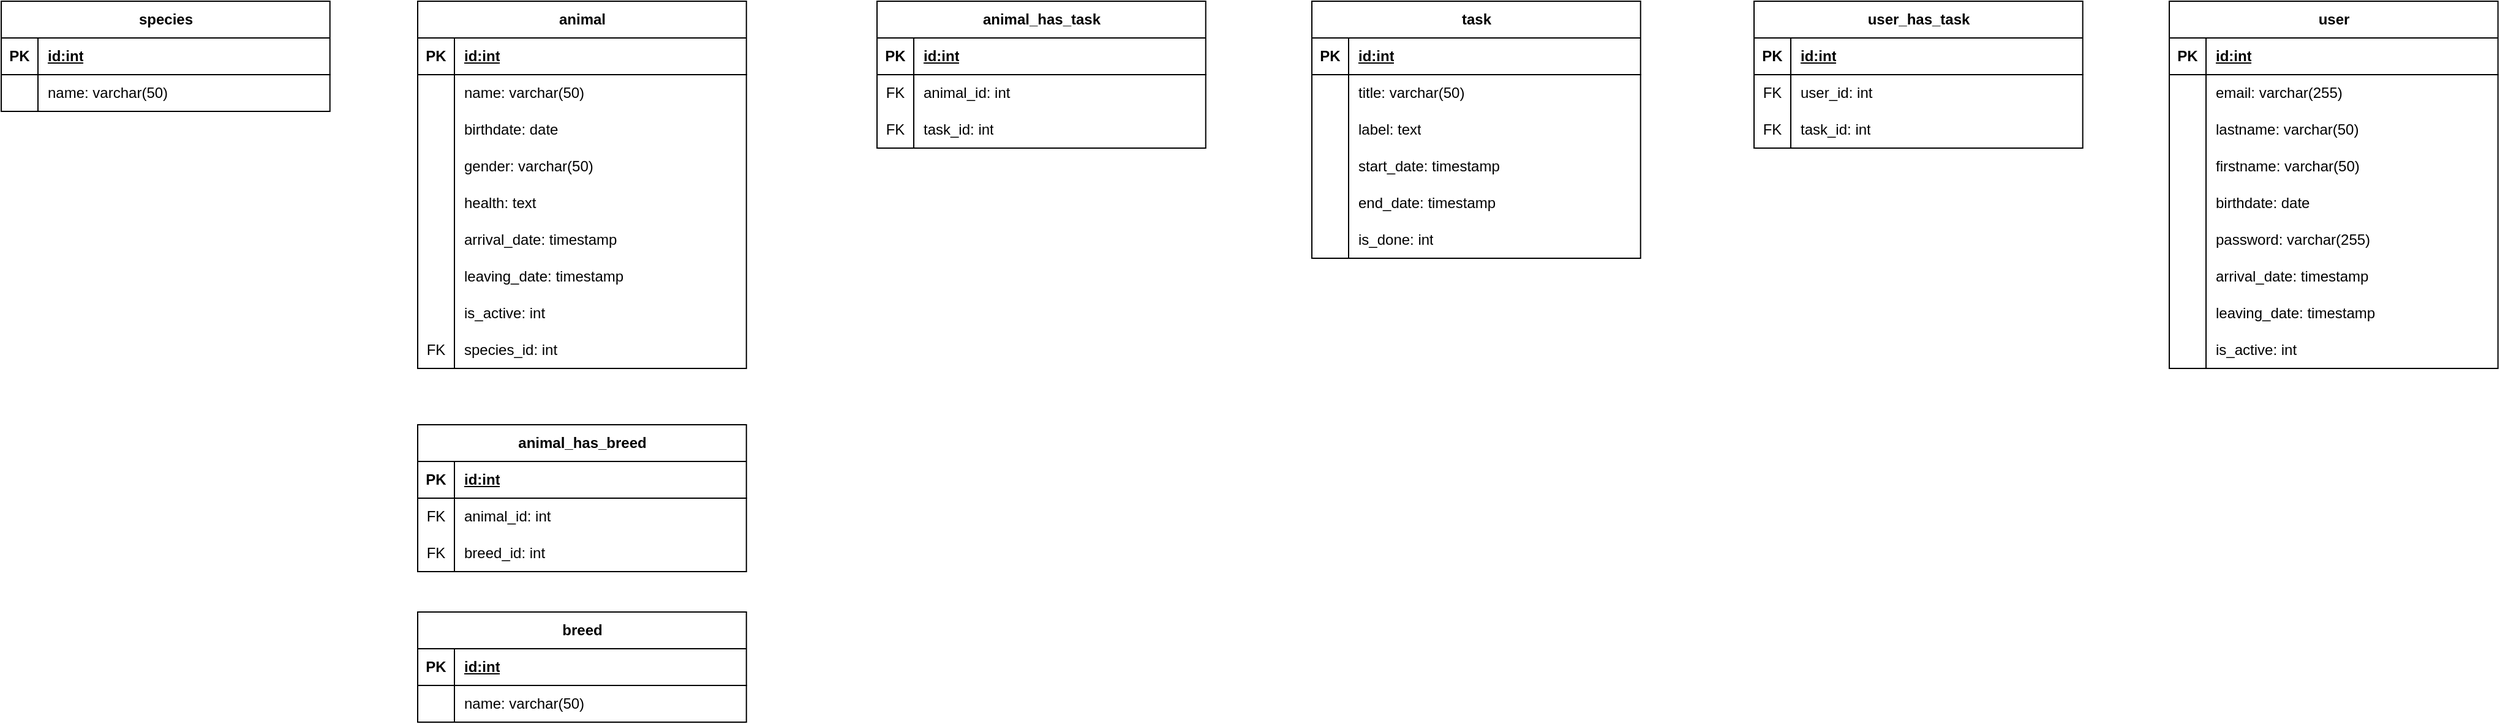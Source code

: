 <mxfile version="24.8.6">
  <diagram name="Page-1" id="ynjFzioB9sbgWigCWngJ">
    <mxGraphModel dx="1900" dy="746" grid="0" gridSize="10" guides="1" tooltips="1" connect="1" arrows="1" fold="1" page="0" pageScale="1" pageWidth="827" pageHeight="1169" background="#ffffff" math="0" shadow="0">
      <root>
        <mxCell id="0" />
        <mxCell id="1" parent="0" />
        <mxCell id="4C0OOVaGoJYogmDqNnLf-41" value="animal" style="shape=table;startSize=30;container=1;collapsible=1;childLayout=tableLayout;fixedRows=1;rowLines=0;fontStyle=1;align=center;resizeLast=1;html=1;" vertex="1" parent="1">
          <mxGeometry x="307" y="56" width="268.357" height="300" as="geometry" />
        </mxCell>
        <mxCell id="4C0OOVaGoJYogmDqNnLf-42" value="" style="shape=tableRow;horizontal=0;startSize=0;swimlaneHead=0;swimlaneBody=0;fillColor=none;collapsible=0;dropTarget=0;points=[[0,0.5],[1,0.5]];portConstraint=eastwest;top=0;left=0;right=0;bottom=1;" vertex="1" parent="4C0OOVaGoJYogmDqNnLf-41">
          <mxGeometry y="30" width="268.357" height="30" as="geometry" />
        </mxCell>
        <mxCell id="4C0OOVaGoJYogmDqNnLf-43" value="PK" style="shape=partialRectangle;connectable=0;fillColor=none;top=0;left=0;bottom=0;right=0;fontStyle=1;overflow=hidden;whiteSpace=wrap;html=1;" vertex="1" parent="4C0OOVaGoJYogmDqNnLf-42">
          <mxGeometry width="30" height="30" as="geometry">
            <mxRectangle width="30" height="30" as="alternateBounds" />
          </mxGeometry>
        </mxCell>
        <mxCell id="4C0OOVaGoJYogmDqNnLf-44" value="id:int" style="shape=partialRectangle;connectable=0;fillColor=none;top=0;left=0;bottom=0;right=0;align=left;spacingLeft=6;fontStyle=5;overflow=hidden;whiteSpace=wrap;html=1;" vertex="1" parent="4C0OOVaGoJYogmDqNnLf-42">
          <mxGeometry x="30" width="238.357" height="30" as="geometry">
            <mxRectangle width="238.357" height="30" as="alternateBounds" />
          </mxGeometry>
        </mxCell>
        <mxCell id="4C0OOVaGoJYogmDqNnLf-45" value="" style="shape=tableRow;horizontal=0;startSize=0;swimlaneHead=0;swimlaneBody=0;fillColor=none;collapsible=0;dropTarget=0;points=[[0,0.5],[1,0.5]];portConstraint=eastwest;top=0;left=0;right=0;bottom=0;" vertex="1" parent="4C0OOVaGoJYogmDqNnLf-41">
          <mxGeometry y="60" width="268.357" height="30" as="geometry" />
        </mxCell>
        <mxCell id="4C0OOVaGoJYogmDqNnLf-46" value="" style="shape=partialRectangle;connectable=0;fillColor=none;top=0;left=0;bottom=0;right=0;editable=1;overflow=hidden;whiteSpace=wrap;html=1;" vertex="1" parent="4C0OOVaGoJYogmDqNnLf-45">
          <mxGeometry width="30" height="30" as="geometry">
            <mxRectangle width="30" height="30" as="alternateBounds" />
          </mxGeometry>
        </mxCell>
        <mxCell id="4C0OOVaGoJYogmDqNnLf-47" value="name: varchar(50)" style="shape=partialRectangle;connectable=0;fillColor=none;top=0;left=0;bottom=0;right=0;align=left;spacingLeft=6;overflow=hidden;whiteSpace=wrap;html=1;" vertex="1" parent="4C0OOVaGoJYogmDqNnLf-45">
          <mxGeometry x="30" width="238.357" height="30" as="geometry">
            <mxRectangle width="238.357" height="30" as="alternateBounds" />
          </mxGeometry>
        </mxCell>
        <mxCell id="4C0OOVaGoJYogmDqNnLf-48" value="" style="shape=tableRow;horizontal=0;startSize=0;swimlaneHead=0;swimlaneBody=0;fillColor=none;collapsible=0;dropTarget=0;points=[[0,0.5],[1,0.5]];portConstraint=eastwest;top=0;left=0;right=0;bottom=0;" vertex="1" parent="4C0OOVaGoJYogmDqNnLf-41">
          <mxGeometry y="90" width="268.357" height="30" as="geometry" />
        </mxCell>
        <mxCell id="4C0OOVaGoJYogmDqNnLf-49" value="" style="shape=partialRectangle;connectable=0;fillColor=none;top=0;left=0;bottom=0;right=0;editable=1;overflow=hidden;whiteSpace=wrap;html=1;" vertex="1" parent="4C0OOVaGoJYogmDqNnLf-48">
          <mxGeometry width="30" height="30" as="geometry">
            <mxRectangle width="30" height="30" as="alternateBounds" />
          </mxGeometry>
        </mxCell>
        <mxCell id="4C0OOVaGoJYogmDqNnLf-50" value="birthdate: date" style="shape=partialRectangle;connectable=0;fillColor=none;top=0;left=0;bottom=0;right=0;align=left;spacingLeft=6;overflow=hidden;whiteSpace=wrap;html=1;" vertex="1" parent="4C0OOVaGoJYogmDqNnLf-48">
          <mxGeometry x="30" width="238.357" height="30" as="geometry">
            <mxRectangle width="238.357" height="30" as="alternateBounds" />
          </mxGeometry>
        </mxCell>
        <mxCell id="4C0OOVaGoJYogmDqNnLf-51" value="" style="shape=tableRow;horizontal=0;startSize=0;swimlaneHead=0;swimlaneBody=0;fillColor=none;collapsible=0;dropTarget=0;points=[[0,0.5],[1,0.5]];portConstraint=eastwest;top=0;left=0;right=0;bottom=0;" vertex="1" parent="4C0OOVaGoJYogmDqNnLf-41">
          <mxGeometry y="120" width="268.357" height="30" as="geometry" />
        </mxCell>
        <mxCell id="4C0OOVaGoJYogmDqNnLf-52" value="" style="shape=partialRectangle;connectable=0;fillColor=none;top=0;left=0;bottom=0;right=0;editable=1;overflow=hidden;whiteSpace=wrap;html=1;" vertex="1" parent="4C0OOVaGoJYogmDqNnLf-51">
          <mxGeometry width="30" height="30" as="geometry">
            <mxRectangle width="30" height="30" as="alternateBounds" />
          </mxGeometry>
        </mxCell>
        <mxCell id="4C0OOVaGoJYogmDqNnLf-53" value="gender: varchar(50)" style="shape=partialRectangle;connectable=0;fillColor=none;top=0;left=0;bottom=0;right=0;align=left;spacingLeft=6;overflow=hidden;whiteSpace=wrap;html=1;" vertex="1" parent="4C0OOVaGoJYogmDqNnLf-51">
          <mxGeometry x="30" width="238.357" height="30" as="geometry">
            <mxRectangle width="238.357" height="30" as="alternateBounds" />
          </mxGeometry>
        </mxCell>
        <mxCell id="4C0OOVaGoJYogmDqNnLf-58" style="shape=tableRow;horizontal=0;startSize=0;swimlaneHead=0;swimlaneBody=0;fillColor=none;collapsible=0;dropTarget=0;points=[[0,0.5],[1,0.5]];portConstraint=eastwest;top=0;left=0;right=0;bottom=0;" vertex="1" parent="4C0OOVaGoJYogmDqNnLf-41">
          <mxGeometry y="150" width="268.357" height="30" as="geometry" />
        </mxCell>
        <mxCell id="4C0OOVaGoJYogmDqNnLf-59" style="shape=partialRectangle;connectable=0;fillColor=none;top=0;left=0;bottom=0;right=0;editable=1;overflow=hidden;whiteSpace=wrap;html=1;" vertex="1" parent="4C0OOVaGoJYogmDqNnLf-58">
          <mxGeometry width="30" height="30" as="geometry">
            <mxRectangle width="30" height="30" as="alternateBounds" />
          </mxGeometry>
        </mxCell>
        <mxCell id="4C0OOVaGoJYogmDqNnLf-60" value="health: text" style="shape=partialRectangle;connectable=0;fillColor=none;top=0;left=0;bottom=0;right=0;align=left;spacingLeft=6;overflow=hidden;whiteSpace=wrap;html=1;" vertex="1" parent="4C0OOVaGoJYogmDqNnLf-58">
          <mxGeometry x="30" width="238.357" height="30" as="geometry">
            <mxRectangle width="238.357" height="30" as="alternateBounds" />
          </mxGeometry>
        </mxCell>
        <mxCell id="4C0OOVaGoJYogmDqNnLf-61" style="shape=tableRow;horizontal=0;startSize=0;swimlaneHead=0;swimlaneBody=0;fillColor=none;collapsible=0;dropTarget=0;points=[[0,0.5],[1,0.5]];portConstraint=eastwest;top=0;left=0;right=0;bottom=0;" vertex="1" parent="4C0OOVaGoJYogmDqNnLf-41">
          <mxGeometry y="180" width="268.357" height="30" as="geometry" />
        </mxCell>
        <mxCell id="4C0OOVaGoJYogmDqNnLf-62" style="shape=partialRectangle;connectable=0;fillColor=none;top=0;left=0;bottom=0;right=0;editable=1;overflow=hidden;whiteSpace=wrap;html=1;" vertex="1" parent="4C0OOVaGoJYogmDqNnLf-61">
          <mxGeometry width="30" height="30" as="geometry">
            <mxRectangle width="30" height="30" as="alternateBounds" />
          </mxGeometry>
        </mxCell>
        <mxCell id="4C0OOVaGoJYogmDqNnLf-63" value="arrival_date: timestamp" style="shape=partialRectangle;connectable=0;fillColor=none;top=0;left=0;bottom=0;right=0;align=left;spacingLeft=6;overflow=hidden;whiteSpace=wrap;html=1;" vertex="1" parent="4C0OOVaGoJYogmDqNnLf-61">
          <mxGeometry x="30" width="238.357" height="30" as="geometry">
            <mxRectangle width="238.357" height="30" as="alternateBounds" />
          </mxGeometry>
        </mxCell>
        <mxCell id="4C0OOVaGoJYogmDqNnLf-64" style="shape=tableRow;horizontal=0;startSize=0;swimlaneHead=0;swimlaneBody=0;fillColor=none;collapsible=0;dropTarget=0;points=[[0,0.5],[1,0.5]];portConstraint=eastwest;top=0;left=0;right=0;bottom=0;" vertex="1" parent="4C0OOVaGoJYogmDqNnLf-41">
          <mxGeometry y="210" width="268.357" height="30" as="geometry" />
        </mxCell>
        <mxCell id="4C0OOVaGoJYogmDqNnLf-65" style="shape=partialRectangle;connectable=0;fillColor=none;top=0;left=0;bottom=0;right=0;editable=1;overflow=hidden;whiteSpace=wrap;html=1;" vertex="1" parent="4C0OOVaGoJYogmDqNnLf-64">
          <mxGeometry width="30" height="30" as="geometry">
            <mxRectangle width="30" height="30" as="alternateBounds" />
          </mxGeometry>
        </mxCell>
        <mxCell id="4C0OOVaGoJYogmDqNnLf-66" value="leaving_date: timestamp" style="shape=partialRectangle;connectable=0;fillColor=none;top=0;left=0;bottom=0;right=0;align=left;spacingLeft=6;overflow=hidden;whiteSpace=wrap;html=1;" vertex="1" parent="4C0OOVaGoJYogmDqNnLf-64">
          <mxGeometry x="30" width="238.357" height="30" as="geometry">
            <mxRectangle width="238.357" height="30" as="alternateBounds" />
          </mxGeometry>
        </mxCell>
        <mxCell id="4C0OOVaGoJYogmDqNnLf-67" style="shape=tableRow;horizontal=0;startSize=0;swimlaneHead=0;swimlaneBody=0;fillColor=none;collapsible=0;dropTarget=0;points=[[0,0.5],[1,0.5]];portConstraint=eastwest;top=0;left=0;right=0;bottom=0;" vertex="1" parent="4C0OOVaGoJYogmDqNnLf-41">
          <mxGeometry y="240" width="268.357" height="30" as="geometry" />
        </mxCell>
        <mxCell id="4C0OOVaGoJYogmDqNnLf-68" style="shape=partialRectangle;connectable=0;fillColor=none;top=0;left=0;bottom=0;right=0;editable=1;overflow=hidden;whiteSpace=wrap;html=1;" vertex="1" parent="4C0OOVaGoJYogmDqNnLf-67">
          <mxGeometry width="30" height="30" as="geometry">
            <mxRectangle width="30" height="30" as="alternateBounds" />
          </mxGeometry>
        </mxCell>
        <mxCell id="4C0OOVaGoJYogmDqNnLf-69" value="is_active: int" style="shape=partialRectangle;connectable=0;fillColor=none;top=0;left=0;bottom=0;right=0;align=left;spacingLeft=6;overflow=hidden;whiteSpace=wrap;html=1;" vertex="1" parent="4C0OOVaGoJYogmDqNnLf-67">
          <mxGeometry x="30" width="238.357" height="30" as="geometry">
            <mxRectangle width="238.357" height="30" as="alternateBounds" />
          </mxGeometry>
        </mxCell>
        <mxCell id="4C0OOVaGoJYogmDqNnLf-70" style="shape=tableRow;horizontal=0;startSize=0;swimlaneHead=0;swimlaneBody=0;fillColor=none;collapsible=0;dropTarget=0;points=[[0,0.5],[1,0.5]];portConstraint=eastwest;top=0;left=0;right=0;bottom=0;" vertex="1" parent="4C0OOVaGoJYogmDqNnLf-41">
          <mxGeometry y="270" width="268.357" height="30" as="geometry" />
        </mxCell>
        <mxCell id="4C0OOVaGoJYogmDqNnLf-71" value="FK" style="shape=partialRectangle;connectable=0;fillColor=none;top=0;left=0;bottom=0;right=0;editable=1;overflow=hidden;whiteSpace=wrap;html=1;" vertex="1" parent="4C0OOVaGoJYogmDqNnLf-70">
          <mxGeometry width="30" height="30" as="geometry">
            <mxRectangle width="30" height="30" as="alternateBounds" />
          </mxGeometry>
        </mxCell>
        <mxCell id="4C0OOVaGoJYogmDqNnLf-72" value="species_id: int" style="shape=partialRectangle;connectable=0;fillColor=none;top=0;left=0;bottom=0;right=0;align=left;spacingLeft=6;overflow=hidden;whiteSpace=wrap;html=1;" vertex="1" parent="4C0OOVaGoJYogmDqNnLf-70">
          <mxGeometry x="30" width="238.357" height="30" as="geometry">
            <mxRectangle width="238.357" height="30" as="alternateBounds" />
          </mxGeometry>
        </mxCell>
        <mxCell id="4C0OOVaGoJYogmDqNnLf-87" value="species" style="shape=table;startSize=30;container=1;collapsible=1;childLayout=tableLayout;fixedRows=1;rowLines=0;fontStyle=1;align=center;resizeLast=1;html=1;" vertex="1" parent="1">
          <mxGeometry x="-33" y="56" width="268.357" height="90" as="geometry" />
        </mxCell>
        <mxCell id="4C0OOVaGoJYogmDqNnLf-88" value="" style="shape=tableRow;horizontal=0;startSize=0;swimlaneHead=0;swimlaneBody=0;fillColor=none;collapsible=0;dropTarget=0;points=[[0,0.5],[1,0.5]];portConstraint=eastwest;top=0;left=0;right=0;bottom=1;" vertex="1" parent="4C0OOVaGoJYogmDqNnLf-87">
          <mxGeometry y="30" width="268.357" height="30" as="geometry" />
        </mxCell>
        <mxCell id="4C0OOVaGoJYogmDqNnLf-89" value="PK" style="shape=partialRectangle;connectable=0;fillColor=none;top=0;left=0;bottom=0;right=0;fontStyle=1;overflow=hidden;whiteSpace=wrap;html=1;" vertex="1" parent="4C0OOVaGoJYogmDqNnLf-88">
          <mxGeometry width="30" height="30" as="geometry">
            <mxRectangle width="30" height="30" as="alternateBounds" />
          </mxGeometry>
        </mxCell>
        <mxCell id="4C0OOVaGoJYogmDqNnLf-90" value="id:int" style="shape=partialRectangle;connectable=0;fillColor=none;top=0;left=0;bottom=0;right=0;align=left;spacingLeft=6;fontStyle=5;overflow=hidden;whiteSpace=wrap;html=1;" vertex="1" parent="4C0OOVaGoJYogmDqNnLf-88">
          <mxGeometry x="30" width="238.357" height="30" as="geometry">
            <mxRectangle width="238.357" height="30" as="alternateBounds" />
          </mxGeometry>
        </mxCell>
        <mxCell id="4C0OOVaGoJYogmDqNnLf-91" value="" style="shape=tableRow;horizontal=0;startSize=0;swimlaneHead=0;swimlaneBody=0;fillColor=none;collapsible=0;dropTarget=0;points=[[0,0.5],[1,0.5]];portConstraint=eastwest;top=0;left=0;right=0;bottom=0;" vertex="1" parent="4C0OOVaGoJYogmDqNnLf-87">
          <mxGeometry y="60" width="268.357" height="30" as="geometry" />
        </mxCell>
        <mxCell id="4C0OOVaGoJYogmDqNnLf-92" value="" style="shape=partialRectangle;connectable=0;fillColor=none;top=0;left=0;bottom=0;right=0;editable=1;overflow=hidden;whiteSpace=wrap;html=1;" vertex="1" parent="4C0OOVaGoJYogmDqNnLf-91">
          <mxGeometry width="30" height="30" as="geometry">
            <mxRectangle width="30" height="30" as="alternateBounds" />
          </mxGeometry>
        </mxCell>
        <mxCell id="4C0OOVaGoJYogmDqNnLf-93" value="name: varchar(50)" style="shape=partialRectangle;connectable=0;fillColor=none;top=0;left=0;bottom=0;right=0;align=left;spacingLeft=6;overflow=hidden;whiteSpace=wrap;html=1;" vertex="1" parent="4C0OOVaGoJYogmDqNnLf-91">
          <mxGeometry x="30" width="238.357" height="30" as="geometry">
            <mxRectangle width="238.357" height="30" as="alternateBounds" />
          </mxGeometry>
        </mxCell>
        <mxCell id="4C0OOVaGoJYogmDqNnLf-115" value="animal_has_breed" style="shape=table;startSize=30;container=1;collapsible=1;childLayout=tableLayout;fixedRows=1;rowLines=0;fontStyle=1;align=center;resizeLast=1;html=1;" vertex="1" parent="1">
          <mxGeometry x="307" y="402" width="268.357" height="120" as="geometry" />
        </mxCell>
        <mxCell id="4C0OOVaGoJYogmDqNnLf-116" value="" style="shape=tableRow;horizontal=0;startSize=0;swimlaneHead=0;swimlaneBody=0;fillColor=none;collapsible=0;dropTarget=0;points=[[0,0.5],[1,0.5]];portConstraint=eastwest;top=0;left=0;right=0;bottom=1;" vertex="1" parent="4C0OOVaGoJYogmDqNnLf-115">
          <mxGeometry y="30" width="268.357" height="30" as="geometry" />
        </mxCell>
        <mxCell id="4C0OOVaGoJYogmDqNnLf-117" value="PK" style="shape=partialRectangle;connectable=0;fillColor=none;top=0;left=0;bottom=0;right=0;fontStyle=1;overflow=hidden;whiteSpace=wrap;html=1;" vertex="1" parent="4C0OOVaGoJYogmDqNnLf-116">
          <mxGeometry width="30" height="30" as="geometry">
            <mxRectangle width="30" height="30" as="alternateBounds" />
          </mxGeometry>
        </mxCell>
        <mxCell id="4C0OOVaGoJYogmDqNnLf-118" value="id:int" style="shape=partialRectangle;connectable=0;fillColor=none;top=0;left=0;bottom=0;right=0;align=left;spacingLeft=6;fontStyle=5;overflow=hidden;whiteSpace=wrap;html=1;" vertex="1" parent="4C0OOVaGoJYogmDqNnLf-116">
          <mxGeometry x="30" width="238.357" height="30" as="geometry">
            <mxRectangle width="238.357" height="30" as="alternateBounds" />
          </mxGeometry>
        </mxCell>
        <mxCell id="4C0OOVaGoJYogmDqNnLf-119" value="" style="shape=tableRow;horizontal=0;startSize=0;swimlaneHead=0;swimlaneBody=0;fillColor=none;collapsible=0;dropTarget=0;points=[[0,0.5],[1,0.5]];portConstraint=eastwest;top=0;left=0;right=0;bottom=0;" vertex="1" parent="4C0OOVaGoJYogmDqNnLf-115">
          <mxGeometry y="60" width="268.357" height="30" as="geometry" />
        </mxCell>
        <mxCell id="4C0OOVaGoJYogmDqNnLf-120" value="FK" style="shape=partialRectangle;connectable=0;fillColor=none;top=0;left=0;bottom=0;right=0;editable=1;overflow=hidden;whiteSpace=wrap;html=1;" vertex="1" parent="4C0OOVaGoJYogmDqNnLf-119">
          <mxGeometry width="30" height="30" as="geometry">
            <mxRectangle width="30" height="30" as="alternateBounds" />
          </mxGeometry>
        </mxCell>
        <mxCell id="4C0OOVaGoJYogmDqNnLf-121" value="animal_id: int" style="shape=partialRectangle;connectable=0;fillColor=none;top=0;left=0;bottom=0;right=0;align=left;spacingLeft=6;overflow=hidden;whiteSpace=wrap;html=1;" vertex="1" parent="4C0OOVaGoJYogmDqNnLf-119">
          <mxGeometry x="30" width="238.357" height="30" as="geometry">
            <mxRectangle width="238.357" height="30" as="alternateBounds" />
          </mxGeometry>
        </mxCell>
        <mxCell id="4C0OOVaGoJYogmDqNnLf-122" style="shape=tableRow;horizontal=0;startSize=0;swimlaneHead=0;swimlaneBody=0;fillColor=none;collapsible=0;dropTarget=0;points=[[0,0.5],[1,0.5]];portConstraint=eastwest;top=0;left=0;right=0;bottom=0;" vertex="1" parent="4C0OOVaGoJYogmDqNnLf-115">
          <mxGeometry y="90" width="268.357" height="30" as="geometry" />
        </mxCell>
        <mxCell id="4C0OOVaGoJYogmDqNnLf-123" value="FK" style="shape=partialRectangle;connectable=0;fillColor=none;top=0;left=0;bottom=0;right=0;editable=1;overflow=hidden;whiteSpace=wrap;html=1;" vertex="1" parent="4C0OOVaGoJYogmDqNnLf-122">
          <mxGeometry width="30" height="30" as="geometry">
            <mxRectangle width="30" height="30" as="alternateBounds" />
          </mxGeometry>
        </mxCell>
        <mxCell id="4C0OOVaGoJYogmDqNnLf-124" value="breed_id: int" style="shape=partialRectangle;connectable=0;fillColor=none;top=0;left=0;bottom=0;right=0;align=left;spacingLeft=6;overflow=hidden;whiteSpace=wrap;html=1;" vertex="1" parent="4C0OOVaGoJYogmDqNnLf-122">
          <mxGeometry x="30" width="238.357" height="30" as="geometry">
            <mxRectangle width="238.357" height="30" as="alternateBounds" />
          </mxGeometry>
        </mxCell>
        <mxCell id="4C0OOVaGoJYogmDqNnLf-125" value="breed" style="shape=table;startSize=30;container=1;collapsible=1;childLayout=tableLayout;fixedRows=1;rowLines=0;fontStyle=1;align=center;resizeLast=1;html=1;" vertex="1" parent="1">
          <mxGeometry x="307" y="555" width="268.357" height="90" as="geometry" />
        </mxCell>
        <mxCell id="4C0OOVaGoJYogmDqNnLf-126" value="" style="shape=tableRow;horizontal=0;startSize=0;swimlaneHead=0;swimlaneBody=0;fillColor=none;collapsible=0;dropTarget=0;points=[[0,0.5],[1,0.5]];portConstraint=eastwest;top=0;left=0;right=0;bottom=1;" vertex="1" parent="4C0OOVaGoJYogmDqNnLf-125">
          <mxGeometry y="30" width="268.357" height="30" as="geometry" />
        </mxCell>
        <mxCell id="4C0OOVaGoJYogmDqNnLf-127" value="PK" style="shape=partialRectangle;connectable=0;fillColor=none;top=0;left=0;bottom=0;right=0;fontStyle=1;overflow=hidden;whiteSpace=wrap;html=1;" vertex="1" parent="4C0OOVaGoJYogmDqNnLf-126">
          <mxGeometry width="30" height="30" as="geometry">
            <mxRectangle width="30" height="30" as="alternateBounds" />
          </mxGeometry>
        </mxCell>
        <mxCell id="4C0OOVaGoJYogmDqNnLf-128" value="id:int" style="shape=partialRectangle;connectable=0;fillColor=none;top=0;left=0;bottom=0;right=0;align=left;spacingLeft=6;fontStyle=5;overflow=hidden;whiteSpace=wrap;html=1;" vertex="1" parent="4C0OOVaGoJYogmDqNnLf-126">
          <mxGeometry x="30" width="238.357" height="30" as="geometry">
            <mxRectangle width="238.357" height="30" as="alternateBounds" />
          </mxGeometry>
        </mxCell>
        <mxCell id="4C0OOVaGoJYogmDqNnLf-129" value="" style="shape=tableRow;horizontal=0;startSize=0;swimlaneHead=0;swimlaneBody=0;fillColor=none;collapsible=0;dropTarget=0;points=[[0,0.5],[1,0.5]];portConstraint=eastwest;top=0;left=0;right=0;bottom=0;" vertex="1" parent="4C0OOVaGoJYogmDqNnLf-125">
          <mxGeometry y="60" width="268.357" height="30" as="geometry" />
        </mxCell>
        <mxCell id="4C0OOVaGoJYogmDqNnLf-130" value="" style="shape=partialRectangle;connectable=0;fillColor=none;top=0;left=0;bottom=0;right=0;editable=1;overflow=hidden;whiteSpace=wrap;html=1;" vertex="1" parent="4C0OOVaGoJYogmDqNnLf-129">
          <mxGeometry width="30" height="30" as="geometry">
            <mxRectangle width="30" height="30" as="alternateBounds" />
          </mxGeometry>
        </mxCell>
        <mxCell id="4C0OOVaGoJYogmDqNnLf-131" value="name: varchar(50)" style="shape=partialRectangle;connectable=0;fillColor=none;top=0;left=0;bottom=0;right=0;align=left;spacingLeft=6;overflow=hidden;whiteSpace=wrap;html=1;" vertex="1" parent="4C0OOVaGoJYogmDqNnLf-129">
          <mxGeometry x="30" width="238.357" height="30" as="geometry">
            <mxRectangle width="238.357" height="30" as="alternateBounds" />
          </mxGeometry>
        </mxCell>
        <mxCell id="4C0OOVaGoJYogmDqNnLf-135" value="animal_has_task" style="shape=table;startSize=30;container=1;collapsible=1;childLayout=tableLayout;fixedRows=1;rowLines=0;fontStyle=1;align=center;resizeLast=1;html=1;" vertex="1" parent="1">
          <mxGeometry x="682" y="56" width="268.357" height="120" as="geometry" />
        </mxCell>
        <mxCell id="4C0OOVaGoJYogmDqNnLf-136" value="" style="shape=tableRow;horizontal=0;startSize=0;swimlaneHead=0;swimlaneBody=0;fillColor=none;collapsible=0;dropTarget=0;points=[[0,0.5],[1,0.5]];portConstraint=eastwest;top=0;left=0;right=0;bottom=1;" vertex="1" parent="4C0OOVaGoJYogmDqNnLf-135">
          <mxGeometry y="30" width="268.357" height="30" as="geometry" />
        </mxCell>
        <mxCell id="4C0OOVaGoJYogmDqNnLf-137" value="PK" style="shape=partialRectangle;connectable=0;fillColor=none;top=0;left=0;bottom=0;right=0;fontStyle=1;overflow=hidden;whiteSpace=wrap;html=1;" vertex="1" parent="4C0OOVaGoJYogmDqNnLf-136">
          <mxGeometry width="30" height="30" as="geometry">
            <mxRectangle width="30" height="30" as="alternateBounds" />
          </mxGeometry>
        </mxCell>
        <mxCell id="4C0OOVaGoJYogmDqNnLf-138" value="id:int" style="shape=partialRectangle;connectable=0;fillColor=none;top=0;left=0;bottom=0;right=0;align=left;spacingLeft=6;fontStyle=5;overflow=hidden;whiteSpace=wrap;html=1;" vertex="1" parent="4C0OOVaGoJYogmDqNnLf-136">
          <mxGeometry x="30" width="238.357" height="30" as="geometry">
            <mxRectangle width="238.357" height="30" as="alternateBounds" />
          </mxGeometry>
        </mxCell>
        <mxCell id="4C0OOVaGoJYogmDqNnLf-139" value="" style="shape=tableRow;horizontal=0;startSize=0;swimlaneHead=0;swimlaneBody=0;fillColor=none;collapsible=0;dropTarget=0;points=[[0,0.5],[1,0.5]];portConstraint=eastwest;top=0;left=0;right=0;bottom=0;" vertex="1" parent="4C0OOVaGoJYogmDqNnLf-135">
          <mxGeometry y="60" width="268.357" height="30" as="geometry" />
        </mxCell>
        <mxCell id="4C0OOVaGoJYogmDqNnLf-140" value="FK" style="shape=partialRectangle;connectable=0;fillColor=none;top=0;left=0;bottom=0;right=0;editable=1;overflow=hidden;whiteSpace=wrap;html=1;" vertex="1" parent="4C0OOVaGoJYogmDqNnLf-139">
          <mxGeometry width="30" height="30" as="geometry">
            <mxRectangle width="30" height="30" as="alternateBounds" />
          </mxGeometry>
        </mxCell>
        <mxCell id="4C0OOVaGoJYogmDqNnLf-141" value="animal_id: int" style="shape=partialRectangle;connectable=0;fillColor=none;top=0;left=0;bottom=0;right=0;align=left;spacingLeft=6;overflow=hidden;whiteSpace=wrap;html=1;" vertex="1" parent="4C0OOVaGoJYogmDqNnLf-139">
          <mxGeometry x="30" width="238.357" height="30" as="geometry">
            <mxRectangle width="238.357" height="30" as="alternateBounds" />
          </mxGeometry>
        </mxCell>
        <mxCell id="4C0OOVaGoJYogmDqNnLf-142" style="shape=tableRow;horizontal=0;startSize=0;swimlaneHead=0;swimlaneBody=0;fillColor=none;collapsible=0;dropTarget=0;points=[[0,0.5],[1,0.5]];portConstraint=eastwest;top=0;left=0;right=0;bottom=0;" vertex="1" parent="4C0OOVaGoJYogmDqNnLf-135">
          <mxGeometry y="90" width="268.357" height="30" as="geometry" />
        </mxCell>
        <mxCell id="4C0OOVaGoJYogmDqNnLf-143" value="FK" style="shape=partialRectangle;connectable=0;fillColor=none;top=0;left=0;bottom=0;right=0;editable=1;overflow=hidden;whiteSpace=wrap;html=1;" vertex="1" parent="4C0OOVaGoJYogmDqNnLf-142">
          <mxGeometry width="30" height="30" as="geometry">
            <mxRectangle width="30" height="30" as="alternateBounds" />
          </mxGeometry>
        </mxCell>
        <mxCell id="4C0OOVaGoJYogmDqNnLf-144" value="task_id: int" style="shape=partialRectangle;connectable=0;fillColor=none;top=0;left=0;bottom=0;right=0;align=left;spacingLeft=6;overflow=hidden;whiteSpace=wrap;html=1;" vertex="1" parent="4C0OOVaGoJYogmDqNnLf-142">
          <mxGeometry x="30" width="238.357" height="30" as="geometry">
            <mxRectangle width="238.357" height="30" as="alternateBounds" />
          </mxGeometry>
        </mxCell>
        <mxCell id="4C0OOVaGoJYogmDqNnLf-145" value="task" style="shape=table;startSize=30;container=1;collapsible=1;childLayout=tableLayout;fixedRows=1;rowLines=0;fontStyle=1;align=center;resizeLast=1;html=1;" vertex="1" parent="1">
          <mxGeometry x="1037" y="56" width="268.357" height="210" as="geometry" />
        </mxCell>
        <mxCell id="4C0OOVaGoJYogmDqNnLf-146" value="" style="shape=tableRow;horizontal=0;startSize=0;swimlaneHead=0;swimlaneBody=0;fillColor=none;collapsible=0;dropTarget=0;points=[[0,0.5],[1,0.5]];portConstraint=eastwest;top=0;left=0;right=0;bottom=1;" vertex="1" parent="4C0OOVaGoJYogmDqNnLf-145">
          <mxGeometry y="30" width="268.357" height="30" as="geometry" />
        </mxCell>
        <mxCell id="4C0OOVaGoJYogmDqNnLf-147" value="PK" style="shape=partialRectangle;connectable=0;fillColor=none;top=0;left=0;bottom=0;right=0;fontStyle=1;overflow=hidden;whiteSpace=wrap;html=1;" vertex="1" parent="4C0OOVaGoJYogmDqNnLf-146">
          <mxGeometry width="30" height="30" as="geometry">
            <mxRectangle width="30" height="30" as="alternateBounds" />
          </mxGeometry>
        </mxCell>
        <mxCell id="4C0OOVaGoJYogmDqNnLf-148" value="id:int" style="shape=partialRectangle;connectable=0;fillColor=none;top=0;left=0;bottom=0;right=0;align=left;spacingLeft=6;fontStyle=5;overflow=hidden;whiteSpace=wrap;html=1;" vertex="1" parent="4C0OOVaGoJYogmDqNnLf-146">
          <mxGeometry x="30" width="238.357" height="30" as="geometry">
            <mxRectangle width="238.357" height="30" as="alternateBounds" />
          </mxGeometry>
        </mxCell>
        <mxCell id="4C0OOVaGoJYogmDqNnLf-149" value="" style="shape=tableRow;horizontal=0;startSize=0;swimlaneHead=0;swimlaneBody=0;fillColor=none;collapsible=0;dropTarget=0;points=[[0,0.5],[1,0.5]];portConstraint=eastwest;top=0;left=0;right=0;bottom=0;" vertex="1" parent="4C0OOVaGoJYogmDqNnLf-145">
          <mxGeometry y="60" width="268.357" height="30" as="geometry" />
        </mxCell>
        <mxCell id="4C0OOVaGoJYogmDqNnLf-150" value="" style="shape=partialRectangle;connectable=0;fillColor=none;top=0;left=0;bottom=0;right=0;editable=1;overflow=hidden;whiteSpace=wrap;html=1;" vertex="1" parent="4C0OOVaGoJYogmDqNnLf-149">
          <mxGeometry width="30" height="30" as="geometry">
            <mxRectangle width="30" height="30" as="alternateBounds" />
          </mxGeometry>
        </mxCell>
        <mxCell id="4C0OOVaGoJYogmDqNnLf-151" value="title: varchar(50)" style="shape=partialRectangle;connectable=0;fillColor=none;top=0;left=0;bottom=0;right=0;align=left;spacingLeft=6;overflow=hidden;whiteSpace=wrap;html=1;" vertex="1" parent="4C0OOVaGoJYogmDqNnLf-149">
          <mxGeometry x="30" width="238.357" height="30" as="geometry">
            <mxRectangle width="238.357" height="30" as="alternateBounds" />
          </mxGeometry>
        </mxCell>
        <mxCell id="4C0OOVaGoJYogmDqNnLf-152" style="shape=tableRow;horizontal=0;startSize=0;swimlaneHead=0;swimlaneBody=0;fillColor=none;collapsible=0;dropTarget=0;points=[[0,0.5],[1,0.5]];portConstraint=eastwest;top=0;left=0;right=0;bottom=0;" vertex="1" parent="4C0OOVaGoJYogmDqNnLf-145">
          <mxGeometry y="90" width="268.357" height="30" as="geometry" />
        </mxCell>
        <mxCell id="4C0OOVaGoJYogmDqNnLf-153" value="" style="shape=partialRectangle;connectable=0;fillColor=none;top=0;left=0;bottom=0;right=0;editable=1;overflow=hidden;whiteSpace=wrap;html=1;" vertex="1" parent="4C0OOVaGoJYogmDqNnLf-152">
          <mxGeometry width="30" height="30" as="geometry">
            <mxRectangle width="30" height="30" as="alternateBounds" />
          </mxGeometry>
        </mxCell>
        <mxCell id="4C0OOVaGoJYogmDqNnLf-154" value="label: text" style="shape=partialRectangle;connectable=0;fillColor=none;top=0;left=0;bottom=0;right=0;align=left;spacingLeft=6;overflow=hidden;whiteSpace=wrap;html=1;" vertex="1" parent="4C0OOVaGoJYogmDqNnLf-152">
          <mxGeometry x="30" width="238.357" height="30" as="geometry">
            <mxRectangle width="238.357" height="30" as="alternateBounds" />
          </mxGeometry>
        </mxCell>
        <mxCell id="4C0OOVaGoJYogmDqNnLf-155" style="shape=tableRow;horizontal=0;startSize=0;swimlaneHead=0;swimlaneBody=0;fillColor=none;collapsible=0;dropTarget=0;points=[[0,0.5],[1,0.5]];portConstraint=eastwest;top=0;left=0;right=0;bottom=0;" vertex="1" parent="4C0OOVaGoJYogmDqNnLf-145">
          <mxGeometry y="120" width="268.357" height="30" as="geometry" />
        </mxCell>
        <mxCell id="4C0OOVaGoJYogmDqNnLf-156" style="shape=partialRectangle;connectable=0;fillColor=none;top=0;left=0;bottom=0;right=0;editable=1;overflow=hidden;whiteSpace=wrap;html=1;" vertex="1" parent="4C0OOVaGoJYogmDqNnLf-155">
          <mxGeometry width="30" height="30" as="geometry">
            <mxRectangle width="30" height="30" as="alternateBounds" />
          </mxGeometry>
        </mxCell>
        <mxCell id="4C0OOVaGoJYogmDqNnLf-157" value="start_date: timestamp" style="shape=partialRectangle;connectable=0;fillColor=none;top=0;left=0;bottom=0;right=0;align=left;spacingLeft=6;overflow=hidden;whiteSpace=wrap;html=1;" vertex="1" parent="4C0OOVaGoJYogmDqNnLf-155">
          <mxGeometry x="30" width="238.357" height="30" as="geometry">
            <mxRectangle width="238.357" height="30" as="alternateBounds" />
          </mxGeometry>
        </mxCell>
        <mxCell id="4C0OOVaGoJYogmDqNnLf-158" style="shape=tableRow;horizontal=0;startSize=0;swimlaneHead=0;swimlaneBody=0;fillColor=none;collapsible=0;dropTarget=0;points=[[0,0.5],[1,0.5]];portConstraint=eastwest;top=0;left=0;right=0;bottom=0;" vertex="1" parent="4C0OOVaGoJYogmDqNnLf-145">
          <mxGeometry y="150" width="268.357" height="30" as="geometry" />
        </mxCell>
        <mxCell id="4C0OOVaGoJYogmDqNnLf-159" style="shape=partialRectangle;connectable=0;fillColor=none;top=0;left=0;bottom=0;right=0;editable=1;overflow=hidden;whiteSpace=wrap;html=1;" vertex="1" parent="4C0OOVaGoJYogmDqNnLf-158">
          <mxGeometry width="30" height="30" as="geometry">
            <mxRectangle width="30" height="30" as="alternateBounds" />
          </mxGeometry>
        </mxCell>
        <mxCell id="4C0OOVaGoJYogmDqNnLf-160" value="end_date: timestamp" style="shape=partialRectangle;connectable=0;fillColor=none;top=0;left=0;bottom=0;right=0;align=left;spacingLeft=6;overflow=hidden;whiteSpace=wrap;html=1;" vertex="1" parent="4C0OOVaGoJYogmDqNnLf-158">
          <mxGeometry x="30" width="238.357" height="30" as="geometry">
            <mxRectangle width="238.357" height="30" as="alternateBounds" />
          </mxGeometry>
        </mxCell>
        <mxCell id="4C0OOVaGoJYogmDqNnLf-161" style="shape=tableRow;horizontal=0;startSize=0;swimlaneHead=0;swimlaneBody=0;fillColor=none;collapsible=0;dropTarget=0;points=[[0,0.5],[1,0.5]];portConstraint=eastwest;top=0;left=0;right=0;bottom=0;" vertex="1" parent="4C0OOVaGoJYogmDqNnLf-145">
          <mxGeometry y="180" width="268.357" height="30" as="geometry" />
        </mxCell>
        <mxCell id="4C0OOVaGoJYogmDqNnLf-162" style="shape=partialRectangle;connectable=0;fillColor=none;top=0;left=0;bottom=0;right=0;editable=1;overflow=hidden;whiteSpace=wrap;html=1;" vertex="1" parent="4C0OOVaGoJYogmDqNnLf-161">
          <mxGeometry width="30" height="30" as="geometry">
            <mxRectangle width="30" height="30" as="alternateBounds" />
          </mxGeometry>
        </mxCell>
        <mxCell id="4C0OOVaGoJYogmDqNnLf-163" value="is_done: int" style="shape=partialRectangle;connectable=0;fillColor=none;top=0;left=0;bottom=0;right=0;align=left;spacingLeft=6;overflow=hidden;whiteSpace=wrap;html=1;" vertex="1" parent="4C0OOVaGoJYogmDqNnLf-161">
          <mxGeometry x="30" width="238.357" height="30" as="geometry">
            <mxRectangle width="238.357" height="30" as="alternateBounds" />
          </mxGeometry>
        </mxCell>
        <mxCell id="4C0OOVaGoJYogmDqNnLf-164" value="user_has_task" style="shape=table;startSize=30;container=1;collapsible=1;childLayout=tableLayout;fixedRows=1;rowLines=0;fontStyle=1;align=center;resizeLast=1;html=1;" vertex="1" parent="1">
          <mxGeometry x="1398" y="56" width="268.357" height="120" as="geometry" />
        </mxCell>
        <mxCell id="4C0OOVaGoJYogmDqNnLf-165" value="" style="shape=tableRow;horizontal=0;startSize=0;swimlaneHead=0;swimlaneBody=0;fillColor=none;collapsible=0;dropTarget=0;points=[[0,0.5],[1,0.5]];portConstraint=eastwest;top=0;left=0;right=0;bottom=1;" vertex="1" parent="4C0OOVaGoJYogmDqNnLf-164">
          <mxGeometry y="30" width="268.357" height="30" as="geometry" />
        </mxCell>
        <mxCell id="4C0OOVaGoJYogmDqNnLf-166" value="PK" style="shape=partialRectangle;connectable=0;fillColor=none;top=0;left=0;bottom=0;right=0;fontStyle=1;overflow=hidden;whiteSpace=wrap;html=1;" vertex="1" parent="4C0OOVaGoJYogmDqNnLf-165">
          <mxGeometry width="30" height="30" as="geometry">
            <mxRectangle width="30" height="30" as="alternateBounds" />
          </mxGeometry>
        </mxCell>
        <mxCell id="4C0OOVaGoJYogmDqNnLf-167" value="id:int" style="shape=partialRectangle;connectable=0;fillColor=none;top=0;left=0;bottom=0;right=0;align=left;spacingLeft=6;fontStyle=5;overflow=hidden;whiteSpace=wrap;html=1;" vertex="1" parent="4C0OOVaGoJYogmDqNnLf-165">
          <mxGeometry x="30" width="238.357" height="30" as="geometry">
            <mxRectangle width="238.357" height="30" as="alternateBounds" />
          </mxGeometry>
        </mxCell>
        <mxCell id="4C0OOVaGoJYogmDqNnLf-168" value="" style="shape=tableRow;horizontal=0;startSize=0;swimlaneHead=0;swimlaneBody=0;fillColor=none;collapsible=0;dropTarget=0;points=[[0,0.5],[1,0.5]];portConstraint=eastwest;top=0;left=0;right=0;bottom=0;" vertex="1" parent="4C0OOVaGoJYogmDqNnLf-164">
          <mxGeometry y="60" width="268.357" height="30" as="geometry" />
        </mxCell>
        <mxCell id="4C0OOVaGoJYogmDqNnLf-169" value="FK" style="shape=partialRectangle;connectable=0;fillColor=none;top=0;left=0;bottom=0;right=0;editable=1;overflow=hidden;whiteSpace=wrap;html=1;" vertex="1" parent="4C0OOVaGoJYogmDqNnLf-168">
          <mxGeometry width="30" height="30" as="geometry">
            <mxRectangle width="30" height="30" as="alternateBounds" />
          </mxGeometry>
        </mxCell>
        <mxCell id="4C0OOVaGoJYogmDqNnLf-170" value="user_id: int" style="shape=partialRectangle;connectable=0;fillColor=none;top=0;left=0;bottom=0;right=0;align=left;spacingLeft=6;overflow=hidden;whiteSpace=wrap;html=1;" vertex="1" parent="4C0OOVaGoJYogmDqNnLf-168">
          <mxGeometry x="30" width="238.357" height="30" as="geometry">
            <mxRectangle width="238.357" height="30" as="alternateBounds" />
          </mxGeometry>
        </mxCell>
        <mxCell id="4C0OOVaGoJYogmDqNnLf-171" style="shape=tableRow;horizontal=0;startSize=0;swimlaneHead=0;swimlaneBody=0;fillColor=none;collapsible=0;dropTarget=0;points=[[0,0.5],[1,0.5]];portConstraint=eastwest;top=0;left=0;right=0;bottom=0;" vertex="1" parent="4C0OOVaGoJYogmDqNnLf-164">
          <mxGeometry y="90" width="268.357" height="30" as="geometry" />
        </mxCell>
        <mxCell id="4C0OOVaGoJYogmDqNnLf-172" value="FK" style="shape=partialRectangle;connectable=0;fillColor=none;top=0;left=0;bottom=0;right=0;editable=1;overflow=hidden;whiteSpace=wrap;html=1;" vertex="1" parent="4C0OOVaGoJYogmDqNnLf-171">
          <mxGeometry width="30" height="30" as="geometry">
            <mxRectangle width="30" height="30" as="alternateBounds" />
          </mxGeometry>
        </mxCell>
        <mxCell id="4C0OOVaGoJYogmDqNnLf-173" value="task_id: int" style="shape=partialRectangle;connectable=0;fillColor=none;top=0;left=0;bottom=0;right=0;align=left;spacingLeft=6;overflow=hidden;whiteSpace=wrap;html=1;" vertex="1" parent="4C0OOVaGoJYogmDqNnLf-171">
          <mxGeometry x="30" width="238.357" height="30" as="geometry">
            <mxRectangle width="238.357" height="30" as="alternateBounds" />
          </mxGeometry>
        </mxCell>
        <mxCell id="4C0OOVaGoJYogmDqNnLf-174" value="user" style="shape=table;startSize=30;container=1;collapsible=1;childLayout=tableLayout;fixedRows=1;rowLines=0;fontStyle=1;align=center;resizeLast=1;html=1;" vertex="1" parent="1">
          <mxGeometry x="1737" y="56" width="268.357" height="300" as="geometry" />
        </mxCell>
        <mxCell id="4C0OOVaGoJYogmDqNnLf-175" value="" style="shape=tableRow;horizontal=0;startSize=0;swimlaneHead=0;swimlaneBody=0;fillColor=none;collapsible=0;dropTarget=0;points=[[0,0.5],[1,0.5]];portConstraint=eastwest;top=0;left=0;right=0;bottom=1;" vertex="1" parent="4C0OOVaGoJYogmDqNnLf-174">
          <mxGeometry y="30" width="268.357" height="30" as="geometry" />
        </mxCell>
        <mxCell id="4C0OOVaGoJYogmDqNnLf-176" value="PK" style="shape=partialRectangle;connectable=0;fillColor=none;top=0;left=0;bottom=0;right=0;fontStyle=1;overflow=hidden;whiteSpace=wrap;html=1;" vertex="1" parent="4C0OOVaGoJYogmDqNnLf-175">
          <mxGeometry width="30" height="30" as="geometry">
            <mxRectangle width="30" height="30" as="alternateBounds" />
          </mxGeometry>
        </mxCell>
        <mxCell id="4C0OOVaGoJYogmDqNnLf-177" value="id:int" style="shape=partialRectangle;connectable=0;fillColor=none;top=0;left=0;bottom=0;right=0;align=left;spacingLeft=6;fontStyle=5;overflow=hidden;whiteSpace=wrap;html=1;" vertex="1" parent="4C0OOVaGoJYogmDqNnLf-175">
          <mxGeometry x="30" width="238.357" height="30" as="geometry">
            <mxRectangle width="238.357" height="30" as="alternateBounds" />
          </mxGeometry>
        </mxCell>
        <mxCell id="4C0OOVaGoJYogmDqNnLf-178" value="" style="shape=tableRow;horizontal=0;startSize=0;swimlaneHead=0;swimlaneBody=0;fillColor=none;collapsible=0;dropTarget=0;points=[[0,0.5],[1,0.5]];portConstraint=eastwest;top=0;left=0;right=0;bottom=0;" vertex="1" parent="4C0OOVaGoJYogmDqNnLf-174">
          <mxGeometry y="60" width="268.357" height="30" as="geometry" />
        </mxCell>
        <mxCell id="4C0OOVaGoJYogmDqNnLf-179" value="" style="shape=partialRectangle;connectable=0;fillColor=none;top=0;left=0;bottom=0;right=0;editable=1;overflow=hidden;whiteSpace=wrap;html=1;" vertex="1" parent="4C0OOVaGoJYogmDqNnLf-178">
          <mxGeometry width="30" height="30" as="geometry">
            <mxRectangle width="30" height="30" as="alternateBounds" />
          </mxGeometry>
        </mxCell>
        <mxCell id="4C0OOVaGoJYogmDqNnLf-180" value="email: varchar(255)" style="shape=partialRectangle;connectable=0;fillColor=none;top=0;left=0;bottom=0;right=0;align=left;spacingLeft=6;overflow=hidden;whiteSpace=wrap;html=1;" vertex="1" parent="4C0OOVaGoJYogmDqNnLf-178">
          <mxGeometry x="30" width="238.357" height="30" as="geometry">
            <mxRectangle width="238.357" height="30" as="alternateBounds" />
          </mxGeometry>
        </mxCell>
        <mxCell id="4C0OOVaGoJYogmDqNnLf-181" style="shape=tableRow;horizontal=0;startSize=0;swimlaneHead=0;swimlaneBody=0;fillColor=none;collapsible=0;dropTarget=0;points=[[0,0.5],[1,0.5]];portConstraint=eastwest;top=0;left=0;right=0;bottom=0;" vertex="1" parent="4C0OOVaGoJYogmDqNnLf-174">
          <mxGeometry y="90" width="268.357" height="30" as="geometry" />
        </mxCell>
        <mxCell id="4C0OOVaGoJYogmDqNnLf-182" value="" style="shape=partialRectangle;connectable=0;fillColor=none;top=0;left=0;bottom=0;right=0;editable=1;overflow=hidden;whiteSpace=wrap;html=1;" vertex="1" parent="4C0OOVaGoJYogmDqNnLf-181">
          <mxGeometry width="30" height="30" as="geometry">
            <mxRectangle width="30" height="30" as="alternateBounds" />
          </mxGeometry>
        </mxCell>
        <mxCell id="4C0OOVaGoJYogmDqNnLf-183" value="lastname: varchar(50)" style="shape=partialRectangle;connectable=0;fillColor=none;top=0;left=0;bottom=0;right=0;align=left;spacingLeft=6;overflow=hidden;whiteSpace=wrap;html=1;" vertex="1" parent="4C0OOVaGoJYogmDqNnLf-181">
          <mxGeometry x="30" width="238.357" height="30" as="geometry">
            <mxRectangle width="238.357" height="30" as="alternateBounds" />
          </mxGeometry>
        </mxCell>
        <mxCell id="4C0OOVaGoJYogmDqNnLf-184" style="shape=tableRow;horizontal=0;startSize=0;swimlaneHead=0;swimlaneBody=0;fillColor=none;collapsible=0;dropTarget=0;points=[[0,0.5],[1,0.5]];portConstraint=eastwest;top=0;left=0;right=0;bottom=0;" vertex="1" parent="4C0OOVaGoJYogmDqNnLf-174">
          <mxGeometry y="120" width="268.357" height="30" as="geometry" />
        </mxCell>
        <mxCell id="4C0OOVaGoJYogmDqNnLf-185" style="shape=partialRectangle;connectable=0;fillColor=none;top=0;left=0;bottom=0;right=0;editable=1;overflow=hidden;whiteSpace=wrap;html=1;" vertex="1" parent="4C0OOVaGoJYogmDqNnLf-184">
          <mxGeometry width="30" height="30" as="geometry">
            <mxRectangle width="30" height="30" as="alternateBounds" />
          </mxGeometry>
        </mxCell>
        <mxCell id="4C0OOVaGoJYogmDqNnLf-186" value="firstname: varchar(50)" style="shape=partialRectangle;connectable=0;fillColor=none;top=0;left=0;bottom=0;right=0;align=left;spacingLeft=6;overflow=hidden;whiteSpace=wrap;html=1;" vertex="1" parent="4C0OOVaGoJYogmDqNnLf-184">
          <mxGeometry x="30" width="238.357" height="30" as="geometry">
            <mxRectangle width="238.357" height="30" as="alternateBounds" />
          </mxGeometry>
        </mxCell>
        <mxCell id="4C0OOVaGoJYogmDqNnLf-187" style="shape=tableRow;horizontal=0;startSize=0;swimlaneHead=0;swimlaneBody=0;fillColor=none;collapsible=0;dropTarget=0;points=[[0,0.5],[1,0.5]];portConstraint=eastwest;top=0;left=0;right=0;bottom=0;" vertex="1" parent="4C0OOVaGoJYogmDqNnLf-174">
          <mxGeometry y="150" width="268.357" height="30" as="geometry" />
        </mxCell>
        <mxCell id="4C0OOVaGoJYogmDqNnLf-188" style="shape=partialRectangle;connectable=0;fillColor=none;top=0;left=0;bottom=0;right=0;editable=1;overflow=hidden;whiteSpace=wrap;html=1;" vertex="1" parent="4C0OOVaGoJYogmDqNnLf-187">
          <mxGeometry width="30" height="30" as="geometry">
            <mxRectangle width="30" height="30" as="alternateBounds" />
          </mxGeometry>
        </mxCell>
        <mxCell id="4C0OOVaGoJYogmDqNnLf-189" value="birthdate: date" style="shape=partialRectangle;connectable=0;fillColor=none;top=0;left=0;bottom=0;right=0;align=left;spacingLeft=6;overflow=hidden;whiteSpace=wrap;html=1;" vertex="1" parent="4C0OOVaGoJYogmDqNnLf-187">
          <mxGeometry x="30" width="238.357" height="30" as="geometry">
            <mxRectangle width="238.357" height="30" as="alternateBounds" />
          </mxGeometry>
        </mxCell>
        <mxCell id="4C0OOVaGoJYogmDqNnLf-190" style="shape=tableRow;horizontal=0;startSize=0;swimlaneHead=0;swimlaneBody=0;fillColor=none;collapsible=0;dropTarget=0;points=[[0,0.5],[1,0.5]];portConstraint=eastwest;top=0;left=0;right=0;bottom=0;" vertex="1" parent="4C0OOVaGoJYogmDqNnLf-174">
          <mxGeometry y="180" width="268.357" height="30" as="geometry" />
        </mxCell>
        <mxCell id="4C0OOVaGoJYogmDqNnLf-191" style="shape=partialRectangle;connectable=0;fillColor=none;top=0;left=0;bottom=0;right=0;editable=1;overflow=hidden;whiteSpace=wrap;html=1;" vertex="1" parent="4C0OOVaGoJYogmDqNnLf-190">
          <mxGeometry width="30" height="30" as="geometry">
            <mxRectangle width="30" height="30" as="alternateBounds" />
          </mxGeometry>
        </mxCell>
        <mxCell id="4C0OOVaGoJYogmDqNnLf-192" value="password: varchar(255)" style="shape=partialRectangle;connectable=0;fillColor=none;top=0;left=0;bottom=0;right=0;align=left;spacingLeft=6;overflow=hidden;whiteSpace=wrap;html=1;" vertex="1" parent="4C0OOVaGoJYogmDqNnLf-190">
          <mxGeometry x="30" width="238.357" height="30" as="geometry">
            <mxRectangle width="238.357" height="30" as="alternateBounds" />
          </mxGeometry>
        </mxCell>
        <mxCell id="4C0OOVaGoJYogmDqNnLf-193" style="shape=tableRow;horizontal=0;startSize=0;swimlaneHead=0;swimlaneBody=0;fillColor=none;collapsible=0;dropTarget=0;points=[[0,0.5],[1,0.5]];portConstraint=eastwest;top=0;left=0;right=0;bottom=0;" vertex="1" parent="4C0OOVaGoJYogmDqNnLf-174">
          <mxGeometry y="210" width="268.357" height="30" as="geometry" />
        </mxCell>
        <mxCell id="4C0OOVaGoJYogmDqNnLf-194" style="shape=partialRectangle;connectable=0;fillColor=none;top=0;left=0;bottom=0;right=0;editable=1;overflow=hidden;whiteSpace=wrap;html=1;" vertex="1" parent="4C0OOVaGoJYogmDqNnLf-193">
          <mxGeometry width="30" height="30" as="geometry">
            <mxRectangle width="30" height="30" as="alternateBounds" />
          </mxGeometry>
        </mxCell>
        <mxCell id="4C0OOVaGoJYogmDqNnLf-195" value="arrival_date: timestamp" style="shape=partialRectangle;connectable=0;fillColor=none;top=0;left=0;bottom=0;right=0;align=left;spacingLeft=6;overflow=hidden;whiteSpace=wrap;html=1;" vertex="1" parent="4C0OOVaGoJYogmDqNnLf-193">
          <mxGeometry x="30" width="238.357" height="30" as="geometry">
            <mxRectangle width="238.357" height="30" as="alternateBounds" />
          </mxGeometry>
        </mxCell>
        <mxCell id="4C0OOVaGoJYogmDqNnLf-196" style="shape=tableRow;horizontal=0;startSize=0;swimlaneHead=0;swimlaneBody=0;fillColor=none;collapsible=0;dropTarget=0;points=[[0,0.5],[1,0.5]];portConstraint=eastwest;top=0;left=0;right=0;bottom=0;" vertex="1" parent="4C0OOVaGoJYogmDqNnLf-174">
          <mxGeometry y="240" width="268.357" height="30" as="geometry" />
        </mxCell>
        <mxCell id="4C0OOVaGoJYogmDqNnLf-197" style="shape=partialRectangle;connectable=0;fillColor=none;top=0;left=0;bottom=0;right=0;editable=1;overflow=hidden;whiteSpace=wrap;html=1;" vertex="1" parent="4C0OOVaGoJYogmDqNnLf-196">
          <mxGeometry width="30" height="30" as="geometry">
            <mxRectangle width="30" height="30" as="alternateBounds" />
          </mxGeometry>
        </mxCell>
        <mxCell id="4C0OOVaGoJYogmDqNnLf-198" value="leaving_date: timestamp" style="shape=partialRectangle;connectable=0;fillColor=none;top=0;left=0;bottom=0;right=0;align=left;spacingLeft=6;overflow=hidden;whiteSpace=wrap;html=1;" vertex="1" parent="4C0OOVaGoJYogmDqNnLf-196">
          <mxGeometry x="30" width="238.357" height="30" as="geometry">
            <mxRectangle width="238.357" height="30" as="alternateBounds" />
          </mxGeometry>
        </mxCell>
        <mxCell id="4C0OOVaGoJYogmDqNnLf-199" style="shape=tableRow;horizontal=0;startSize=0;swimlaneHead=0;swimlaneBody=0;fillColor=none;collapsible=0;dropTarget=0;points=[[0,0.5],[1,0.5]];portConstraint=eastwest;top=0;left=0;right=0;bottom=0;" vertex="1" parent="4C0OOVaGoJYogmDqNnLf-174">
          <mxGeometry y="270" width="268.357" height="30" as="geometry" />
        </mxCell>
        <mxCell id="4C0OOVaGoJYogmDqNnLf-200" style="shape=partialRectangle;connectable=0;fillColor=none;top=0;left=0;bottom=0;right=0;editable=1;overflow=hidden;whiteSpace=wrap;html=1;" vertex="1" parent="4C0OOVaGoJYogmDqNnLf-199">
          <mxGeometry width="30" height="30" as="geometry">
            <mxRectangle width="30" height="30" as="alternateBounds" />
          </mxGeometry>
        </mxCell>
        <mxCell id="4C0OOVaGoJYogmDqNnLf-201" value="is_active: int" style="shape=partialRectangle;connectable=0;fillColor=none;top=0;left=0;bottom=0;right=0;align=left;spacingLeft=6;overflow=hidden;whiteSpace=wrap;html=1;" vertex="1" parent="4C0OOVaGoJYogmDqNnLf-199">
          <mxGeometry x="30" width="238.357" height="30" as="geometry">
            <mxRectangle width="238.357" height="30" as="alternateBounds" />
          </mxGeometry>
        </mxCell>
      </root>
    </mxGraphModel>
  </diagram>
</mxfile>
